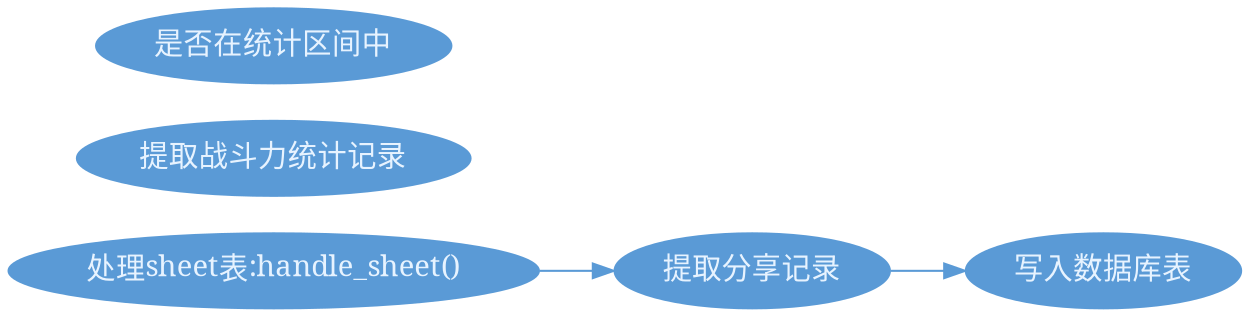 digraph G {
    // size = "5, 5";
    node [style=filled color="#5A9AD6" fontcolor="#E7F3FF" fontname="SimSun"];

    edge [color="#5A9AD6"];

    rankdir = "LR";

    handle_sheet [label="处理sheet表:handle_sheet()"];

    get_share_record [label="提取分享记录"];

    write_to_db [label="写入数据库表"];

    handle_sheet -> get_share_record;

    get_share_record -> write_to_db;

    get_fight_data [label="提取战斗力统计记录"];

    is_date_right [label="是否在统计区间中"];
}

